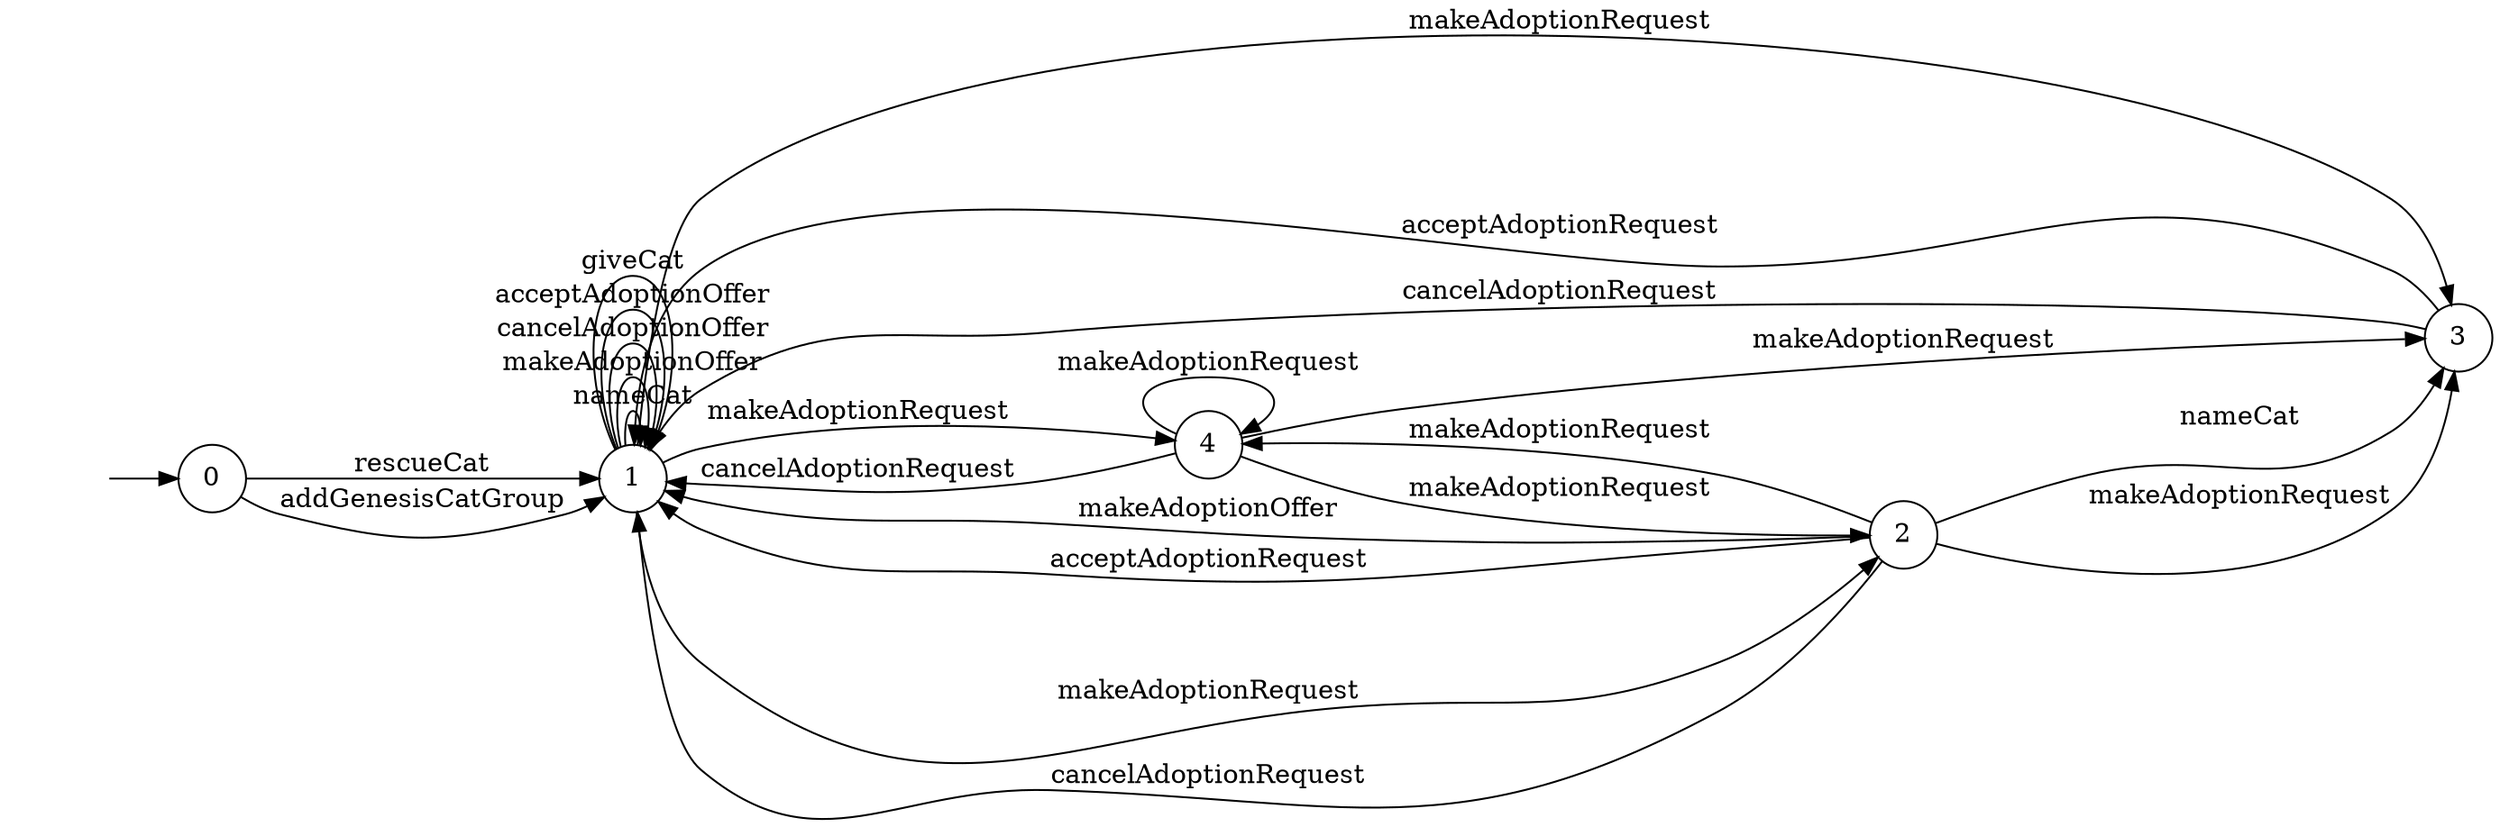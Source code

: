 digraph "Dapp-Automata-data/result/model-fix/0x60cd862c9c687a9de49aecdc3a99b74a4fc54ab6/MoonCatRescue/FSM-3" {
	graph [rankdir=LR]
	"" [label="" shape=plaintext]
	4 [label=4 shape=circle]
	1 [label=1 shape=circle]
	0 [label=0 shape=circle]
	3 [label=3 shape=circle]
	2 [label=2 shape=circle]
	"" -> 0 [label=""]
	0 -> 1 [label=rescueCat]
	0 -> 1 [label=addGenesisCatGroup]
	1 -> 1 [label=nameCat]
	1 -> 1 [label=makeAdoptionOffer]
	1 -> 1 [label=cancelAdoptionOffer]
	1 -> 1 [label=acceptAdoptionOffer]
	1 -> 1 [label=giveCat]
	1 -> 4 [label=makeAdoptionRequest]
	1 -> 3 [label=makeAdoptionRequest]
	1 -> 2 [label=makeAdoptionRequest]
	4 -> 4 [label=makeAdoptionRequest]
	4 -> 3 [label=makeAdoptionRequest]
	4 -> 2 [label=makeAdoptionRequest]
	4 -> 1 [label=cancelAdoptionRequest]
	2 -> 3 [label=nameCat]
	2 -> 1 [label=makeAdoptionOffer]
	2 -> 4 [label=makeAdoptionRequest]
	2 -> 3 [label=makeAdoptionRequest]
	2 -> 1 [label=acceptAdoptionRequest]
	2 -> 1 [label=cancelAdoptionRequest]
	3 -> 1 [label=acceptAdoptionRequest]
	3 -> 1 [label=cancelAdoptionRequest]
}
